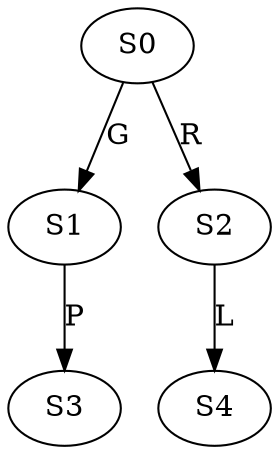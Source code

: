 strict digraph  {
	S0 -> S1 [ label = G ];
	S0 -> S2 [ label = R ];
	S1 -> S3 [ label = P ];
	S2 -> S4 [ label = L ];
}
